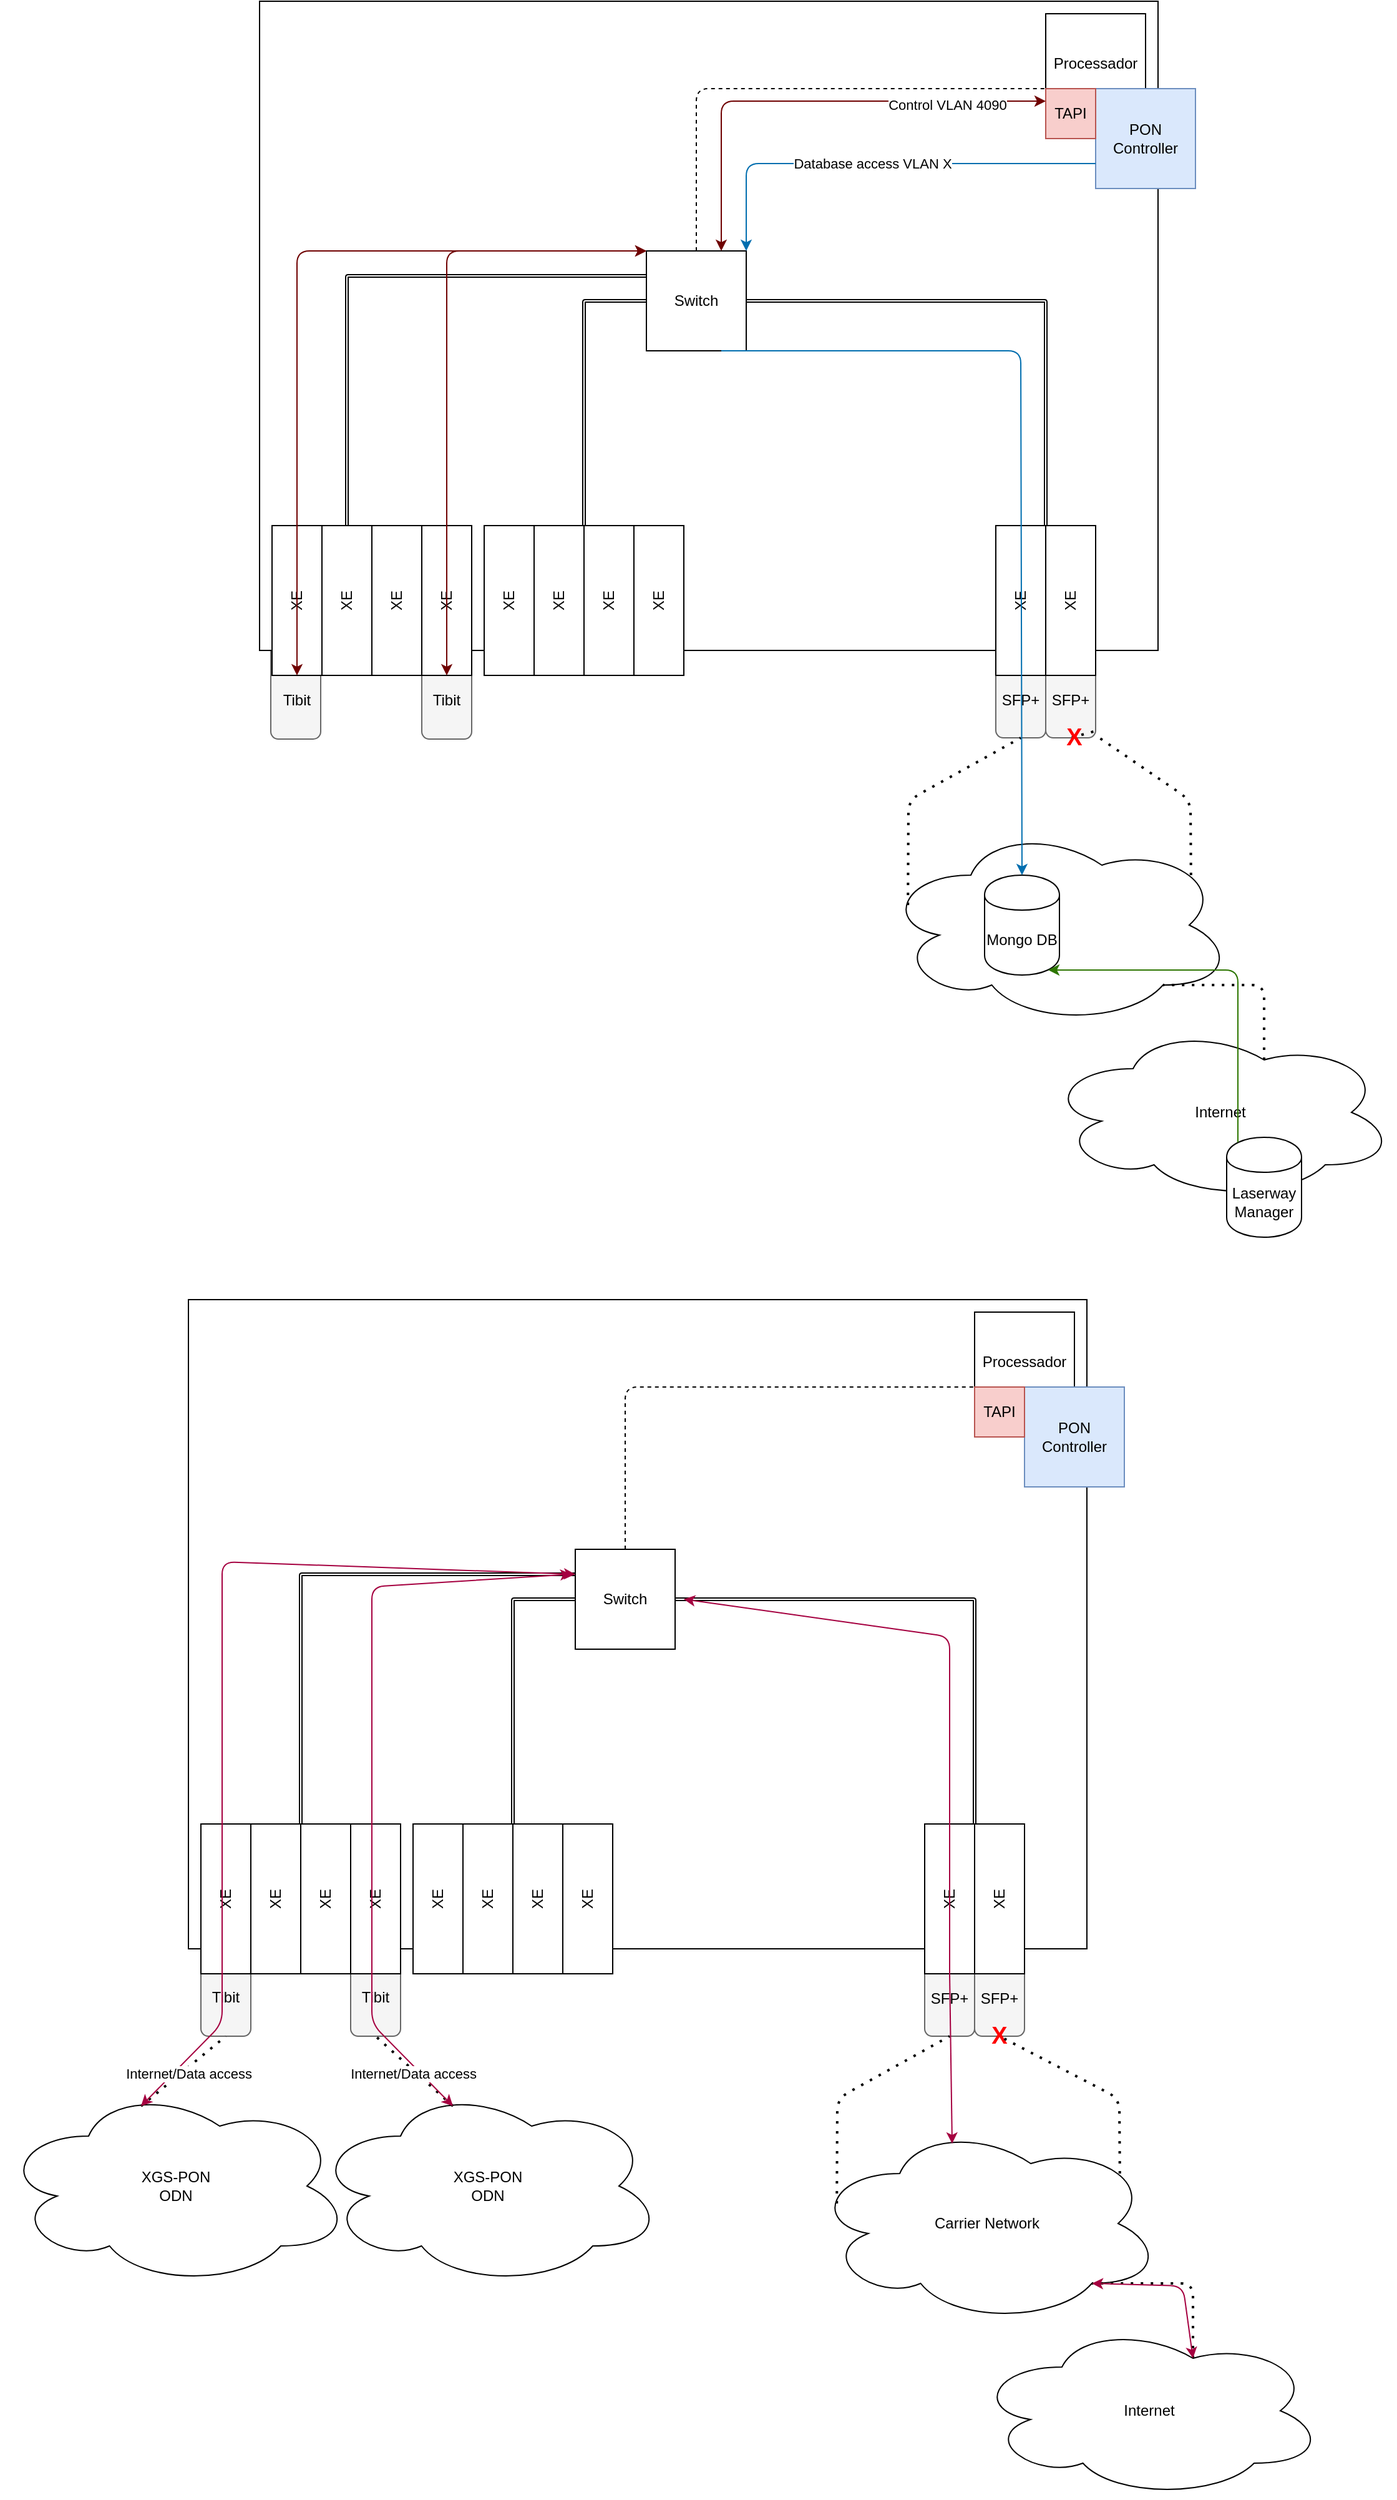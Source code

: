 <mxfile version="13.4.5" type="device"><diagram id="WdmuHz5v_H2DIL9m3xrS" name="Page-1"><mxGraphModel dx="2272" dy="780" grid="1" gridSize="10" guides="1" tooltips="1" connect="1" arrows="1" fold="1" page="1" pageScale="1" pageWidth="850" pageHeight="1100" math="0" shadow="0"><root><mxCell id="0"/><mxCell id="1" parent="0"/><mxCell id="cSa0qrD4vTU-F5zKildb-90" value="" style="rounded=1;whiteSpace=wrap;html=1;rotation=90;fillColor=#f5f5f5;strokeColor=#666666;fontColor=#333333;" parent="1" vertex="1"><mxGeometry x="-12" y="1545" width="170" height="40" as="geometry"/></mxCell><mxCell id="cSa0qrD4vTU-F5zKildb-92" value="" style="rounded=1;whiteSpace=wrap;html=1;rotation=90;fillColor=#f5f5f5;strokeColor=#666666;fontColor=#333333;" parent="1" vertex="1"><mxGeometry x="108" y="1545" width="170" height="40" as="geometry"/></mxCell><mxCell id="cSa0qrD4vTU-F5zKildb-34" value="" style="rounded=1;whiteSpace=wrap;html=1;rotation=90;fillColor=#f5f5f5;strokeColor=#666666;fontColor=#333333;" parent="1" vertex="1"><mxGeometry x="165" y="506" width="170" height="40" as="geometry"/></mxCell><mxCell id="cSa0qrD4vTU-F5zKildb-30" value="" style="rounded=1;whiteSpace=wrap;html=1;rotation=90;fillColor=#f5f5f5;strokeColor=#666666;fontColor=#333333;" parent="1" vertex="1"><mxGeometry x="44" y="506" width="170" height="40" as="geometry"/></mxCell><mxCell id="cSa0qrD4vTU-F5zKildb-1" value="" style="rounded=0;whiteSpace=wrap;html=1;" parent="1" vertex="1"><mxGeometry x="100" y="20" width="720" height="520" as="geometry"/></mxCell><mxCell id="cSa0qrD4vTU-F5zKildb-2" value="XE" style="rounded=0;whiteSpace=wrap;html=1;rotation=-90;" parent="1" vertex="1"><mxGeometry x="70" y="480" width="120" height="40" as="geometry"/></mxCell><mxCell id="cSa0qrD4vTU-F5zKildb-3" value="XE" style="rounded=0;whiteSpace=wrap;html=1;rotation=-90;" parent="1" vertex="1"><mxGeometry x="110" y="480" width="120" height="40" as="geometry"/></mxCell><mxCell id="cSa0qrD4vTU-F5zKildb-4" value="XE" style="rounded=0;whiteSpace=wrap;html=1;rotation=-90;" parent="1" vertex="1"><mxGeometry x="150" y="480" width="120" height="40" as="geometry"/></mxCell><mxCell id="cSa0qrD4vTU-F5zKildb-5" value="XE" style="rounded=0;whiteSpace=wrap;html=1;rotation=-90;" parent="1" vertex="1"><mxGeometry x="190" y="480" width="120" height="40" as="geometry"/></mxCell><mxCell id="cSa0qrD4vTU-F5zKildb-6" value="XE" style="rounded=0;whiteSpace=wrap;html=1;rotation=-90;" parent="1" vertex="1"><mxGeometry x="240" y="480" width="120" height="40" as="geometry"/></mxCell><mxCell id="cSa0qrD4vTU-F5zKildb-7" value="XE" style="rounded=0;whiteSpace=wrap;html=1;rotation=-90;" parent="1" vertex="1"><mxGeometry x="280" y="480" width="120" height="40" as="geometry"/></mxCell><mxCell id="cSa0qrD4vTU-F5zKildb-8" value="XE" style="rounded=0;whiteSpace=wrap;html=1;rotation=-90;" parent="1" vertex="1"><mxGeometry x="320" y="480" width="120" height="40" as="geometry"/></mxCell><mxCell id="cSa0qrD4vTU-F5zKildb-9" value="XE" style="rounded=0;whiteSpace=wrap;html=1;rotation=-90;" parent="1" vertex="1"><mxGeometry x="360" y="480" width="120" height="40" as="geometry"/></mxCell><mxCell id="cSa0qrD4vTU-F5zKildb-18" value="" style="group" parent="1" vertex="1" connectable="0"><mxGeometry x="650" y="440" width="225" height="170" as="geometry"/></mxCell><mxCell id="cSa0qrD4vTU-F5zKildb-39" value="" style="group" parent="cSa0qrD4vTU-F5zKildb-18" vertex="1" connectable="0"><mxGeometry x="80" width="40" height="170" as="geometry"/></mxCell><mxCell id="cSa0qrD4vTU-F5zKildb-40" value="" style="rounded=1;whiteSpace=wrap;html=1;rotation=90;fillColor=#f5f5f5;strokeColor=#666666;fontColor=#333333;" parent="cSa0qrD4vTU-F5zKildb-39" vertex="1"><mxGeometry x="-65" y="65" width="170" height="40" as="geometry"/></mxCell><mxCell id="cSa0qrD4vTU-F5zKildb-41" value="SFP+" style="text;html=1;strokeColor=none;fillColor=none;align=center;verticalAlign=middle;whiteSpace=wrap;rounded=0;" parent="cSa0qrD4vTU-F5zKildb-39" vertex="1"><mxGeometry x="3.553e-15" y="130" width="40" height="20" as="geometry"/></mxCell><mxCell id="cSa0qrD4vTU-F5zKildb-36" value="" style="group" parent="cSa0qrD4vTU-F5zKildb-18" vertex="1" connectable="0"><mxGeometry x="40" width="40" height="170" as="geometry"/></mxCell><mxCell id="cSa0qrD4vTU-F5zKildb-37" value="" style="rounded=1;whiteSpace=wrap;html=1;rotation=90;fillColor=#f5f5f5;strokeColor=#666666;fontColor=#333333;" parent="cSa0qrD4vTU-F5zKildb-36" vertex="1"><mxGeometry x="-65" y="65" width="170" height="40" as="geometry"/></mxCell><mxCell id="cSa0qrD4vTU-F5zKildb-38" value="SFP+" style="text;html=1;strokeColor=none;fillColor=none;align=center;verticalAlign=middle;whiteSpace=wrap;rounded=0;" parent="cSa0qrD4vTU-F5zKildb-36" vertex="1"><mxGeometry x="3.553e-15" y="130" width="40" height="20" as="geometry"/></mxCell><mxCell id="cSa0qrD4vTU-F5zKildb-11" value="XE" style="rounded=0;whiteSpace=wrap;html=1;rotation=-90;" parent="cSa0qrD4vTU-F5zKildb-18" vertex="1"><mxGeometry y="40" width="120" height="40" as="geometry"/></mxCell><mxCell id="cSa0qrD4vTU-F5zKildb-12" value="XE" style="rounded=0;whiteSpace=wrap;html=1;rotation=-90;" parent="cSa0qrD4vTU-F5zKildb-18" vertex="1"><mxGeometry x="40" y="40" width="120" height="40" as="geometry"/></mxCell><mxCell id="cSa0qrD4vTU-F5zKildb-23" value="Switch" style="whiteSpace=wrap;html=1;aspect=fixed;" parent="1" vertex="1"><mxGeometry x="410" y="220" width="80" height="80" as="geometry"/></mxCell><mxCell id="cSa0qrD4vTU-F5zKildb-26" value="" style="shape=link;html=1;exitX=1;exitY=0.5;exitDx=0;exitDy=0;entryX=1;entryY=0;entryDx=0;entryDy=0;width=2;" parent="1" source="cSa0qrD4vTU-F5zKildb-23" target="cSa0qrD4vTU-F5zKildb-12" edge="1"><mxGeometry width="100" relative="1" as="geometry"><mxPoint x="370" y="400" as="sourcePoint"/><mxPoint x="470" y="400" as="targetPoint"/><Array as="points"><mxPoint x="730" y="260"/></Array></mxGeometry></mxCell><mxCell id="cSa0qrD4vTU-F5zKildb-27" value="Processador" style="whiteSpace=wrap;html=1;aspect=fixed;" parent="1" vertex="1"><mxGeometry x="730" y="30" width="80" height="80" as="geometry"/></mxCell><mxCell id="cSa0qrD4vTU-F5zKildb-29" value="" style="endArrow=none;dashed=1;html=1;exitX=0.5;exitY=0;exitDx=0;exitDy=0;entryX=0;entryY=0.75;entryDx=0;entryDy=0;" parent="1" source="cSa0qrD4vTU-F5zKildb-23" target="cSa0qrD4vTU-F5zKildb-27" edge="1"><mxGeometry width="50" height="50" relative="1" as="geometry"><mxPoint x="400" y="370" as="sourcePoint"/><mxPoint x="450" y="320" as="targetPoint"/><Array as="points"><mxPoint x="450" y="90"/></Array></mxGeometry></mxCell><mxCell id="cSa0qrD4vTU-F5zKildb-42" value="" style="ellipse;shape=cloud;whiteSpace=wrap;html=1;" parent="1" vertex="1"><mxGeometry x="600" y="680" width="280" height="160" as="geometry"/></mxCell><mxCell id="cSa0qrD4vTU-F5zKildb-43" value="Mongo DB" style="shape=cylinder;whiteSpace=wrap;html=1;boundedLbl=1;backgroundOutline=1;" parent="1" vertex="1"><mxGeometry x="681" y="720" width="60" height="80" as="geometry"/></mxCell><mxCell id="cSa0qrD4vTU-F5zKildb-44" value="Internet" style="ellipse;shape=cloud;whiteSpace=wrap;html=1;" parent="1" vertex="1"><mxGeometry x="730" y="840" width="280" height="140" as="geometry"/></mxCell><mxCell id="cSa0qrD4vTU-F5zKildb-52" value="" style="group" parent="1" vertex="1" connectable="0"><mxGeometry x="730" y="90" width="160" height="80" as="geometry"/></mxCell><mxCell id="cSa0qrD4vTU-F5zKildb-50" value="" style="group" parent="cSa0qrD4vTU-F5zKildb-52" vertex="1" connectable="0"><mxGeometry x="40" width="120" height="80" as="geometry"/></mxCell><mxCell id="cSa0qrD4vTU-F5zKildb-46" value="PON Controller" style="whiteSpace=wrap;html=1;aspect=fixed;fillColor=#dae8fc;strokeColor=#6c8ebf;" parent="cSa0qrD4vTU-F5zKildb-50" vertex="1"><mxGeometry width="80" height="80" as="geometry"/></mxCell><mxCell id="cSa0qrD4vTU-F5zKildb-47" value="TAPI" style="whiteSpace=wrap;html=1;aspect=fixed;fillColor=#f8cecc;strokeColor=#b85450;" parent="cSa0qrD4vTU-F5zKildb-52" vertex="1"><mxGeometry width="40" height="40" as="geometry"/></mxCell><mxCell id="cSa0qrD4vTU-F5zKildb-56" value="" style="endArrow=classic;startArrow=classic;html=1;entryX=0;entryY=0.25;entryDx=0;entryDy=0;exitX=0.75;exitY=0;exitDx=0;exitDy=0;fillColor=#a20025;strokeColor=#6F0000;" parent="1" source="cSa0qrD4vTU-F5zKildb-23" target="cSa0qrD4vTU-F5zKildb-47" edge="1"><mxGeometry width="50" height="50" relative="1" as="geometry"><mxPoint x="540" y="90" as="sourcePoint"/><mxPoint x="590" y="40" as="targetPoint"/><Array as="points"><mxPoint x="470" y="100"/></Array></mxGeometry></mxCell><mxCell id="cSa0qrD4vTU-F5zKildb-59" value="Control VLAN 4090" style="edgeLabel;html=1;align=center;verticalAlign=middle;resizable=0;points=[];" parent="cSa0qrD4vTU-F5zKildb-56" vertex="1" connectable="0"><mxGeometry x="0.576" y="-3" relative="1" as="geometry"><mxPoint x="1" as="offset"/></mxGeometry></mxCell><mxCell id="cSa0qrD4vTU-F5zKildb-60" value="" style="endArrow=none;dashed=1;html=1;dashPattern=1 3;strokeWidth=2;entryX=1;entryY=0.5;entryDx=0;entryDy=0;exitX=0.07;exitY=0.4;exitDx=0;exitDy=0;exitPerimeter=0;" parent="1" source="cSa0qrD4vTU-F5zKildb-42" target="cSa0qrD4vTU-F5zKildb-37" edge="1"><mxGeometry width="50" height="50" relative="1" as="geometry"><mxPoint x="540" y="400" as="sourcePoint"/><mxPoint x="590" y="350" as="targetPoint"/><Array as="points"><mxPoint x="620" y="660"/></Array></mxGeometry></mxCell><mxCell id="cSa0qrD4vTU-F5zKildb-61" value="" style="endArrow=none;dashed=1;html=1;dashPattern=1 3;strokeWidth=2;entryX=1;entryY=0.5;entryDx=0;entryDy=0;exitX=0.88;exitY=0.25;exitDx=0;exitDy=0;exitPerimeter=0;" parent="1" source="cSa0qrD4vTU-F5zKildb-126" target="cSa0qrD4vTU-F5zKildb-40" edge="1"><mxGeometry width="50" height="50" relative="1" as="geometry"><mxPoint x="540" y="400" as="sourcePoint"/><mxPoint x="590" y="350" as="targetPoint"/><Array as="points"/></mxGeometry></mxCell><mxCell id="cSa0qrD4vTU-F5zKildb-63" value="" style="endArrow=none;startArrow=classic;html=1;entryX=0;entryY=0.75;entryDx=0;entryDy=0;exitX=1;exitY=0;exitDx=0;exitDy=0;fillColor=#1ba1e2;strokeColor=#006EAF;endFill=0;" parent="1" source="cSa0qrD4vTU-F5zKildb-23" target="cSa0qrD4vTU-F5zKildb-46" edge="1"><mxGeometry width="50" height="50" relative="1" as="geometry"><mxPoint x="540" y="460" as="sourcePoint"/><mxPoint x="590" y="410" as="targetPoint"/><Array as="points"><mxPoint x="490" y="150"/></Array></mxGeometry></mxCell><mxCell id="cSa0qrD4vTU-F5zKildb-64" value="Database access VLAN X" style="edgeLabel;html=1;align=center;verticalAlign=middle;resizable=0;points=[];" parent="cSa0qrD4vTU-F5zKildb-63" vertex="1" connectable="0"><mxGeometry x="-0.025" relative="1" as="geometry"><mxPoint as="offset"/></mxGeometry></mxCell><mxCell id="cSa0qrD4vTU-F5zKildb-65" value="" style="endArrow=classic;html=1;exitX=0.75;exitY=1;exitDx=0;exitDy=0;entryX=0.5;entryY=0;entryDx=0;entryDy=0;fillColor=#1ba1e2;strokeColor=#006EAF;" parent="1" source="cSa0qrD4vTU-F5zKildb-23" target="cSa0qrD4vTU-F5zKildb-43" edge="1"><mxGeometry width="50" height="50" relative="1" as="geometry"><mxPoint x="540" y="460" as="sourcePoint"/><mxPoint x="590" y="410" as="targetPoint"/><Array as="points"><mxPoint x="710" y="300"/></Array></mxGeometry></mxCell><mxCell id="cSa0qrD4vTU-F5zKildb-66" value="Laserway&lt;br&gt;Manager" style="shape=cylinder;whiteSpace=wrap;html=1;boundedLbl=1;backgroundOutline=1;" parent="1" vertex="1"><mxGeometry x="875" y="930" width="60" height="80" as="geometry"/></mxCell><mxCell id="cSa0qrD4vTU-F5zKildb-67" value="" style="endArrow=classic;html=1;exitX=0.15;exitY=0.05;exitDx=0;exitDy=0;exitPerimeter=0;entryX=0.85;entryY=0.95;entryDx=0;entryDy=0;entryPerimeter=0;fillColor=#60a917;strokeColor=#2D7600;" parent="1" source="cSa0qrD4vTU-F5zKildb-66" target="cSa0qrD4vTU-F5zKildb-43" edge="1"><mxGeometry width="50" height="50" relative="1" as="geometry"><mxPoint x="540" y="780" as="sourcePoint"/><mxPoint x="590" y="730" as="targetPoint"/><Array as="points"><mxPoint x="884" y="796"/></Array></mxGeometry></mxCell><mxCell id="cSa0qrD4vTU-F5zKildb-68" value="" style="endArrow=none;dashed=1;html=1;dashPattern=1 3;strokeWidth=2;entryX=0.8;entryY=0.8;entryDx=0;entryDy=0;entryPerimeter=0;exitX=0.625;exitY=0.2;exitDx=0;exitDy=0;exitPerimeter=0;" parent="1" source="cSa0qrD4vTU-F5zKildb-44" target="cSa0qrD4vTU-F5zKildb-42" edge="1"><mxGeometry width="50" height="50" relative="1" as="geometry"><mxPoint x="540" y="780" as="sourcePoint"/><mxPoint x="590" y="730" as="targetPoint"/><Array as="points"><mxPoint x="905" y="808"/></Array></mxGeometry></mxCell><mxCell id="cSa0qrD4vTU-F5zKildb-69" value="" style="rounded=0;whiteSpace=wrap;html=1;" parent="1" vertex="1"><mxGeometry x="43" y="1060" width="720" height="520" as="geometry"/></mxCell><mxCell id="cSa0qrD4vTU-F5zKildb-70" value="XE" style="rounded=0;whiteSpace=wrap;html=1;rotation=-90;" parent="1" vertex="1"><mxGeometry x="13" y="1520" width="120" height="40" as="geometry"/></mxCell><mxCell id="cSa0qrD4vTU-F5zKildb-71" value="XE" style="rounded=0;whiteSpace=wrap;html=1;rotation=-90;" parent="1" vertex="1"><mxGeometry x="53" y="1520" width="120" height="40" as="geometry"/></mxCell><mxCell id="cSa0qrD4vTU-F5zKildb-72" value="XE" style="rounded=0;whiteSpace=wrap;html=1;rotation=-90;" parent="1" vertex="1"><mxGeometry x="93" y="1520" width="120" height="40" as="geometry"/></mxCell><mxCell id="cSa0qrD4vTU-F5zKildb-73" value="XE" style="rounded=0;whiteSpace=wrap;html=1;rotation=-90;" parent="1" vertex="1"><mxGeometry x="133" y="1520" width="120" height="40" as="geometry"/></mxCell><mxCell id="cSa0qrD4vTU-F5zKildb-74" value="XE" style="rounded=0;whiteSpace=wrap;html=1;rotation=-90;" parent="1" vertex="1"><mxGeometry x="183" y="1520" width="120" height="40" as="geometry"/></mxCell><mxCell id="cSa0qrD4vTU-F5zKildb-75" value="XE" style="rounded=0;whiteSpace=wrap;html=1;rotation=-90;" parent="1" vertex="1"><mxGeometry x="223" y="1520" width="120" height="40" as="geometry"/></mxCell><mxCell id="cSa0qrD4vTU-F5zKildb-76" value="XE" style="rounded=0;whiteSpace=wrap;html=1;rotation=-90;" parent="1" vertex="1"><mxGeometry x="263" y="1520" width="120" height="40" as="geometry"/></mxCell><mxCell id="cSa0qrD4vTU-F5zKildb-77" value="XE" style="rounded=0;whiteSpace=wrap;html=1;rotation=-90;" parent="1" vertex="1"><mxGeometry x="303" y="1520" width="120" height="40" as="geometry"/></mxCell><mxCell id="cSa0qrD4vTU-F5zKildb-82" value="" style="group" parent="1" vertex="1" connectable="0"><mxGeometry x="593" y="1480" width="225" height="180" as="geometry"/></mxCell><mxCell id="cSa0qrD4vTU-F5zKildb-83" value="" style="group" parent="cSa0qrD4vTU-F5zKildb-82" vertex="1" connectable="0"><mxGeometry x="80" width="40" height="180" as="geometry"/></mxCell><mxCell id="cSa0qrD4vTU-F5zKildb-84" value="" style="rounded=1;whiteSpace=wrap;html=1;rotation=90;fillColor=#f5f5f5;strokeColor=#666666;fontColor=#333333;" parent="cSa0qrD4vTU-F5zKildb-83" vertex="1"><mxGeometry x="-65" y="65" width="170" height="40" as="geometry"/></mxCell><mxCell id="cSa0qrD4vTU-F5zKildb-85" value="SFP+" style="text;html=1;strokeColor=none;fillColor=none;align=center;verticalAlign=middle;whiteSpace=wrap;rounded=0;" parent="cSa0qrD4vTU-F5zKildb-83" vertex="1"><mxGeometry x="3.553e-15" y="130" width="40" height="20" as="geometry"/></mxCell><mxCell id="cSa0qrD4vTU-F5zKildb-128" value="&lt;b&gt;&lt;font style=&quot;font-size: 19px&quot; color=&quot;#ff0000&quot;&gt;X&lt;/font&gt;&lt;/b&gt;" style="text;html=1;strokeColor=none;fillColor=none;align=center;verticalAlign=middle;whiteSpace=wrap;rounded=0;" parent="cSa0qrD4vTU-F5zKildb-83" vertex="1"><mxGeometry y="160" width="40" height="20" as="geometry"/></mxCell><mxCell id="cSa0qrD4vTU-F5zKildb-86" value="" style="group" parent="cSa0qrD4vTU-F5zKildb-82" vertex="1" connectable="0"><mxGeometry x="40" width="40" height="170" as="geometry"/></mxCell><mxCell id="cSa0qrD4vTU-F5zKildb-87" value="" style="rounded=1;whiteSpace=wrap;html=1;rotation=90;fillColor=#f5f5f5;strokeColor=#666666;fontColor=#333333;" parent="cSa0qrD4vTU-F5zKildb-86" vertex="1"><mxGeometry x="-65" y="65" width="170" height="40" as="geometry"/></mxCell><mxCell id="cSa0qrD4vTU-F5zKildb-88" value="SFP+" style="text;html=1;strokeColor=none;fillColor=none;align=center;verticalAlign=middle;whiteSpace=wrap;rounded=0;" parent="cSa0qrD4vTU-F5zKildb-86" vertex="1"><mxGeometry x="3.553e-15" y="130" width="40" height="20" as="geometry"/></mxCell><mxCell id="cSa0qrD4vTU-F5zKildb-94" value="XE" style="rounded=0;whiteSpace=wrap;html=1;rotation=-90;" parent="cSa0qrD4vTU-F5zKildb-82" vertex="1"><mxGeometry y="40" width="120" height="40" as="geometry"/></mxCell><mxCell id="cSa0qrD4vTU-F5zKildb-95" value="XE" style="rounded=0;whiteSpace=wrap;html=1;rotation=-90;" parent="cSa0qrD4vTU-F5zKildb-82" vertex="1"><mxGeometry x="40" y="40" width="120" height="40" as="geometry"/></mxCell><mxCell id="cSa0qrD4vTU-F5zKildb-101" value="Switch" style="whiteSpace=wrap;html=1;aspect=fixed;" parent="1" vertex="1"><mxGeometry x="353" y="1260" width="80" height="80" as="geometry"/></mxCell><mxCell id="cSa0qrD4vTU-F5zKildb-104" value="" style="shape=link;html=1;exitX=1;exitY=0.5;exitDx=0;exitDy=0;entryX=1;entryY=0;entryDx=0;entryDy=0;width=2;" parent="1" source="cSa0qrD4vTU-F5zKildb-101" target="cSa0qrD4vTU-F5zKildb-95" edge="1"><mxGeometry width="100" relative="1" as="geometry"><mxPoint x="313" y="1440" as="sourcePoint"/><mxPoint x="413" y="1440" as="targetPoint"/><Array as="points"><mxPoint x="673" y="1300"/></Array></mxGeometry></mxCell><mxCell id="cSa0qrD4vTU-F5zKildb-105" value="Processador" style="whiteSpace=wrap;html=1;aspect=fixed;" parent="1" vertex="1"><mxGeometry x="673" y="1070" width="80" height="80" as="geometry"/></mxCell><mxCell id="cSa0qrD4vTU-F5zKildb-106" value="" style="endArrow=none;dashed=1;html=1;exitX=0.5;exitY=0;exitDx=0;exitDy=0;entryX=0;entryY=0.75;entryDx=0;entryDy=0;" parent="1" source="cSa0qrD4vTU-F5zKildb-101" target="cSa0qrD4vTU-F5zKildb-105" edge="1"><mxGeometry width="50" height="50" relative="1" as="geometry"><mxPoint x="343" y="1410" as="sourcePoint"/><mxPoint x="393" y="1360" as="targetPoint"/><Array as="points"><mxPoint x="393" y="1130"/></Array></mxGeometry></mxCell><mxCell id="cSa0qrD4vTU-F5zKildb-107" value="Carrier Network" style="ellipse;shape=cloud;whiteSpace=wrap;html=1;" parent="1" vertex="1"><mxGeometry x="543" y="1720" width="280" height="160" as="geometry"/></mxCell><mxCell id="cSa0qrD4vTU-F5zKildb-109" value="Internet" style="ellipse;shape=cloud;whiteSpace=wrap;html=1;" parent="1" vertex="1"><mxGeometry x="673" y="1880" width="280" height="140" as="geometry"/></mxCell><mxCell id="cSa0qrD4vTU-F5zKildb-110" value="" style="group" parent="1" vertex="1" connectable="0"><mxGeometry x="673" y="1130" width="160" height="80" as="geometry"/></mxCell><mxCell id="cSa0qrD4vTU-F5zKildb-111" value="" style="group" parent="cSa0qrD4vTU-F5zKildb-110" vertex="1" connectable="0"><mxGeometry x="40" width="120" height="80" as="geometry"/></mxCell><mxCell id="cSa0qrD4vTU-F5zKildb-112" value="PON Controller" style="whiteSpace=wrap;html=1;aspect=fixed;fillColor=#dae8fc;strokeColor=#6c8ebf;" parent="cSa0qrD4vTU-F5zKildb-111" vertex="1"><mxGeometry width="80" height="80" as="geometry"/></mxCell><mxCell id="cSa0qrD4vTU-F5zKildb-113" value="TAPI" style="whiteSpace=wrap;html=1;aspect=fixed;fillColor=#f8cecc;strokeColor=#b85450;" parent="cSa0qrD4vTU-F5zKildb-110" vertex="1"><mxGeometry width="40" height="40" as="geometry"/></mxCell><mxCell id="cSa0qrD4vTU-F5zKildb-118" value="" style="endArrow=none;dashed=1;html=1;dashPattern=1 3;strokeWidth=2;entryX=1;entryY=0.5;entryDx=0;entryDy=0;exitX=0.07;exitY=0.4;exitDx=0;exitDy=0;exitPerimeter=0;" parent="1" source="cSa0qrD4vTU-F5zKildb-107" target="cSa0qrD4vTU-F5zKildb-87" edge="1"><mxGeometry width="50" height="50" relative="1" as="geometry"><mxPoint x="483" y="1440" as="sourcePoint"/><mxPoint x="533" y="1390" as="targetPoint"/><Array as="points"><mxPoint x="563" y="1700"/></Array></mxGeometry></mxCell><mxCell id="cSa0qrD4vTU-F5zKildb-119" value="" style="endArrow=none;dashed=1;html=1;dashPattern=1 3;strokeWidth=2;entryX=1;entryY=0.5;entryDx=0;entryDy=0;exitX=0.88;exitY=0.25;exitDx=0;exitDy=0;exitPerimeter=0;" parent="1" source="cSa0qrD4vTU-F5zKildb-107" target="cSa0qrD4vTU-F5zKildb-84" edge="1"><mxGeometry width="50" height="50" relative="1" as="geometry"><mxPoint x="483" y="1440" as="sourcePoint"/><mxPoint x="533" y="1390" as="targetPoint"/><Array as="points"><mxPoint x="789" y="1700"/></Array></mxGeometry></mxCell><mxCell id="cSa0qrD4vTU-F5zKildb-125" value="" style="endArrow=none;dashed=1;html=1;dashPattern=1 3;strokeWidth=2;entryX=0.8;entryY=0.8;entryDx=0;entryDy=0;entryPerimeter=0;exitX=0.625;exitY=0.2;exitDx=0;exitDy=0;exitPerimeter=0;" parent="1" source="cSa0qrD4vTU-F5zKildb-109" target="cSa0qrD4vTU-F5zKildb-107" edge="1"><mxGeometry width="50" height="50" relative="1" as="geometry"><mxPoint x="483" y="1820" as="sourcePoint"/><mxPoint x="533" y="1770" as="targetPoint"/><Array as="points"><mxPoint x="848" y="1848"/></Array></mxGeometry></mxCell><mxCell id="cSa0qrD4vTU-F5zKildb-126" value="&lt;b&gt;&lt;font style=&quot;font-size: 19px&quot; color=&quot;#ff0000&quot;&gt;X&lt;/font&gt;&lt;/b&gt;" style="text;html=1;strokeColor=none;fillColor=none;align=center;verticalAlign=middle;whiteSpace=wrap;rounded=0;" parent="1" vertex="1"><mxGeometry x="733" y="600" width="40" height="20" as="geometry"/></mxCell><mxCell id="cSa0qrD4vTU-F5zKildb-127" value="" style="endArrow=none;dashed=1;html=1;dashPattern=1 3;strokeWidth=2;entryX=1;entryY=0.5;entryDx=0;entryDy=0;exitX=0.88;exitY=0.25;exitDx=0;exitDy=0;exitPerimeter=0;" parent="1" source="cSa0qrD4vTU-F5zKildb-42" target="cSa0qrD4vTU-F5zKildb-126" edge="1"><mxGeometry width="50" height="50" relative="1" as="geometry"><mxPoint x="846.4" y="720" as="sourcePoint"/><mxPoint x="750" y="610" as="targetPoint"/><Array as="points"><mxPoint x="846" y="660"/></Array></mxGeometry></mxCell><mxCell id="cSa0qrD4vTU-F5zKildb-131" value="XGS-PON&lt;br&gt;ODN" style="ellipse;shape=cloud;whiteSpace=wrap;html=1;" parent="1" vertex="1"><mxGeometry x="-107" y="1690" width="280" height="160" as="geometry"/></mxCell><mxCell id="cSa0qrD4vTU-F5zKildb-132" value="XGS-PON&lt;br&gt;ODN" style="ellipse;shape=cloud;whiteSpace=wrap;html=1;" parent="1" vertex="1"><mxGeometry x="143" y="1690" width="280" height="160" as="geometry"/></mxCell><mxCell id="cSa0qrD4vTU-F5zKildb-133" value="" style="endArrow=none;dashed=1;html=1;dashPattern=1 3;strokeWidth=2;exitX=0.4;exitY=0.1;exitDx=0;exitDy=0;exitPerimeter=0;entryX=1;entryY=0.5;entryDx=0;entryDy=0;" parent="1" source="cSa0qrD4vTU-F5zKildb-131" target="cSa0qrD4vTU-F5zKildb-90" edge="1"><mxGeometry width="50" height="50" relative="1" as="geometry"><mxPoint x="520" y="1690" as="sourcePoint"/><mxPoint x="570" y="1640" as="targetPoint"/></mxGeometry></mxCell><mxCell id="cSa0qrD4vTU-F5zKildb-134" value="" style="endArrow=none;dashed=1;html=1;dashPattern=1 3;strokeWidth=2;entryX=1;entryY=0.5;entryDx=0;entryDy=0;exitX=0.4;exitY=0.1;exitDx=0;exitDy=0;exitPerimeter=0;" parent="1" source="cSa0qrD4vTU-F5zKildb-132" target="cSa0qrD4vTU-F5zKildb-92" edge="1"><mxGeometry width="50" height="50" relative="1" as="geometry"><mxPoint x="520" y="1690" as="sourcePoint"/><mxPoint x="570" y="1640" as="targetPoint"/></mxGeometry></mxCell><mxCell id="cSa0qrD4vTU-F5zKildb-141" value="" style="endArrow=none;startArrow=classic;html=1;entryX=0;entryY=0.5;entryDx=0;entryDy=0;fillColor=#d80073;strokeColor=#A50040;endFill=0;" parent="1" target="cSa0qrD4vTU-F5zKildb-94" edge="1"><mxGeometry width="50" height="50" relative="1" as="geometry"><mxPoint x="440" y="1300" as="sourcePoint"/><mxPoint x="570" y="1640" as="targetPoint"/><Array as="points"><mxPoint x="653" y="1330"/></Array></mxGeometry></mxCell><mxCell id="cSa0qrD4vTU-F5zKildb-142" value="" style="endArrow=none;startArrow=classic;html=1;entryX=0;entryY=0.5;entryDx=0;entryDy=0;exitX=0.4;exitY=0.1;exitDx=0;exitDy=0;exitPerimeter=0;fillColor=#d80073;strokeColor=#A50040;startFill=1;endFill=0;" parent="1" source="cSa0qrD4vTU-F5zKildb-107" target="cSa0qrD4vTU-F5zKildb-94" edge="1"><mxGeometry width="50" height="50" relative="1" as="geometry"><mxPoint x="520" y="1690" as="sourcePoint"/><mxPoint x="570" y="1640" as="targetPoint"/></mxGeometry></mxCell><mxCell id="cSa0qrD4vTU-F5zKildb-144" value="" style="endArrow=classic;startArrow=classic;html=1;entryX=0.8;entryY=0.8;entryDx=0;entryDy=0;entryPerimeter=0;exitX=0.625;exitY=0.2;exitDx=0;exitDy=0;exitPerimeter=0;fillColor=#d80073;strokeColor=#A50040;" parent="1" source="cSa0qrD4vTU-F5zKildb-109" target="cSa0qrD4vTU-F5zKildb-107" edge="1"><mxGeometry width="50" height="50" relative="1" as="geometry"><mxPoint x="520" y="1690" as="sourcePoint"/><mxPoint x="570" y="1640" as="targetPoint"/><Array as="points"><mxPoint x="840" y="1850"/></Array></mxGeometry></mxCell><mxCell id="cSa0qrD4vTU-F5zKildb-35" value="Tibit" style="text;html=1;strokeColor=none;fillColor=none;align=center;verticalAlign=middle;whiteSpace=wrap;rounded=0;" parent="1" vertex="1"><mxGeometry x="230" y="570" width="40" height="20" as="geometry"/></mxCell><mxCell id="cSa0qrD4vTU-F5zKildb-31" value="Tibit" style="text;html=1;strokeColor=none;fillColor=none;align=center;verticalAlign=middle;whiteSpace=wrap;rounded=0;" parent="1" vertex="1"><mxGeometry x="110" y="570" width="40" height="20" as="geometry"/></mxCell><mxCell id="y2TbEZsJDC2tcQQFwuiy-3" value="" style="shape=link;html=1;exitX=0;exitY=0.25;exitDx=0;exitDy=0;entryX=1;entryY=0.5;entryDx=0;entryDy=0;width=2;" parent="1" source="cSa0qrD4vTU-F5zKildb-23" target="cSa0qrD4vTU-F5zKildb-3" edge="1"><mxGeometry width="100" relative="1" as="geometry"><mxPoint x="670" y="350" as="sourcePoint"/><mxPoint x="770" y="350" as="targetPoint"/><Array as="points"><mxPoint x="170" y="240"/></Array></mxGeometry></mxCell><mxCell id="y2TbEZsJDC2tcQQFwuiy-4" value="" style="shape=link;html=1;exitX=0;exitY=0.5;exitDx=0;exitDy=0;entryX=1;entryY=0;entryDx=0;entryDy=0;width=2;" parent="1" source="cSa0qrD4vTU-F5zKildb-23" target="cSa0qrD4vTU-F5zKildb-8" edge="1"><mxGeometry width="100" relative="1" as="geometry"><mxPoint x="670" y="350" as="sourcePoint"/><mxPoint x="770" y="350" as="targetPoint"/><Array as="points"><mxPoint x="360" y="260"/></Array></mxGeometry></mxCell><mxCell id="y2TbEZsJDC2tcQQFwuiy-5" value="" style="endArrow=classic;startArrow=classic;html=1;entryX=0;entryY=0;entryDx=0;entryDy=0;exitX=0;exitY=0.5;exitDx=0;exitDy=0;fillColor=#a20025;strokeColor=#6F0000;" parent="1" source="cSa0qrD4vTU-F5zKildb-2" target="cSa0qrD4vTU-F5zKildb-23" edge="1"><mxGeometry width="50" height="50" relative="1" as="geometry"><mxPoint x="700" y="480" as="sourcePoint"/><mxPoint x="750" y="430" as="targetPoint"/><Array as="points"><mxPoint x="130" y="220"/></Array></mxGeometry></mxCell><mxCell id="y2TbEZsJDC2tcQQFwuiy-6" value="" style="endArrow=classic;startArrow=classic;html=1;entryX=0;entryY=0;entryDx=0;entryDy=0;exitX=0;exitY=0.5;exitDx=0;exitDy=0;fillColor=#a20025;strokeColor=#6F0000;" parent="1" source="cSa0qrD4vTU-F5zKildb-5" target="cSa0qrD4vTU-F5zKildb-23" edge="1"><mxGeometry width="50" height="50" relative="1" as="geometry"><mxPoint x="700" y="480" as="sourcePoint"/><mxPoint x="750" y="430" as="targetPoint"/><Array as="points"><mxPoint x="250" y="220"/></Array></mxGeometry></mxCell><mxCell id="y2TbEZsJDC2tcQQFwuiy-7" value="" style="shape=link;html=1;exitX=1;exitY=0;exitDx=0;exitDy=0;entryX=0;entryY=0.25;entryDx=0;entryDy=0;width=2;" parent="1" source="cSa0qrD4vTU-F5zKildb-72" target="cSa0qrD4vTU-F5zKildb-101" edge="1"><mxGeometry width="100" relative="1" as="geometry"><mxPoint x="670" y="1620" as="sourcePoint"/><mxPoint x="770" y="1620" as="targetPoint"/><Array as="points"><mxPoint x="133" y="1280"/></Array></mxGeometry></mxCell><mxCell id="y2TbEZsJDC2tcQQFwuiy-8" value="" style="shape=link;html=1;entryX=0;entryY=0.5;entryDx=0;entryDy=0;exitX=1;exitY=0;exitDx=0;exitDy=0;width=2;" parent="1" source="cSa0qrD4vTU-F5zKildb-76" target="cSa0qrD4vTU-F5zKildb-101" edge="1"><mxGeometry width="100" relative="1" as="geometry"><mxPoint x="670" y="1620" as="sourcePoint"/><mxPoint x="770" y="1620" as="targetPoint"/><Array as="points"><mxPoint x="303" y="1300"/></Array></mxGeometry></mxCell><mxCell id="cSa0qrD4vTU-F5zKildb-97" value="Tibit" style="text;html=1;strokeColor=none;fillColor=none;align=center;verticalAlign=middle;whiteSpace=wrap;rounded=0;" parent="1" vertex="1"><mxGeometry x="173" y="1609" width="40" height="20" as="geometry"/></mxCell><mxCell id="cSa0qrD4vTU-F5zKildb-91" value="Tibit" style="text;html=1;strokeColor=none;fillColor=none;align=center;verticalAlign=middle;whiteSpace=wrap;rounded=0;" parent="1" vertex="1"><mxGeometry x="53" y="1609" width="40" height="20" as="geometry"/></mxCell><mxCell id="y2TbEZsJDC2tcQQFwuiy-9" value="" style="endArrow=classic;startArrow=classic;html=1;exitX=0.4;exitY=0.1;exitDx=0;exitDy=0;exitPerimeter=0;entryX=0;entryY=0.25;entryDx=0;entryDy=0;fillColor=#d80073;strokeColor=#A50040;" parent="1" source="cSa0qrD4vTU-F5zKildb-131" target="cSa0qrD4vTU-F5zKildb-101" edge="1"><mxGeometry width="50" height="50" relative="1" as="geometry"><mxPoint x="330" y="1590" as="sourcePoint"/><mxPoint x="380" y="1540" as="targetPoint"/><Array as="points"><mxPoint x="70" y="1640"/><mxPoint x="70" y="1270"/></Array></mxGeometry></mxCell><mxCell id="y2TbEZsJDC2tcQQFwuiy-12" value="Internet/Data access" style="edgeLabel;html=1;align=center;verticalAlign=middle;resizable=0;points=[];" parent="y2TbEZsJDC2tcQQFwuiy-9" vertex="1" connectable="0"><mxGeometry x="-0.831" y="-1" relative="1" as="geometry"><mxPoint x="-6.92" y="18.18" as="offset"/></mxGeometry></mxCell><mxCell id="y2TbEZsJDC2tcQQFwuiy-10" value="" style="endArrow=classic;startArrow=classic;html=1;exitX=0.4;exitY=0.1;exitDx=0;exitDy=0;exitPerimeter=0;fillColor=#d80073;strokeColor=#A50040;" parent="1" source="cSa0qrD4vTU-F5zKildb-132" edge="1"><mxGeometry width="50" height="50" relative="1" as="geometry"><mxPoint x="330" y="1590" as="sourcePoint"/><mxPoint x="350" y="1280" as="targetPoint"/><Array as="points"><mxPoint x="190" y="1640"/><mxPoint x="190" y="1290"/></Array></mxGeometry></mxCell><mxCell id="y2TbEZsJDC2tcQQFwuiy-11" value="Internet/Data access" style="edgeLabel;html=1;align=center;verticalAlign=middle;resizable=0;points=[];" parent="y2TbEZsJDC2tcQQFwuiy-10" vertex="1" connectable="0"><mxGeometry x="-0.798" relative="1" as="geometry"><mxPoint x="10.8" y="17.46" as="offset"/></mxGeometry></mxCell></root></mxGraphModel></diagram></mxfile>